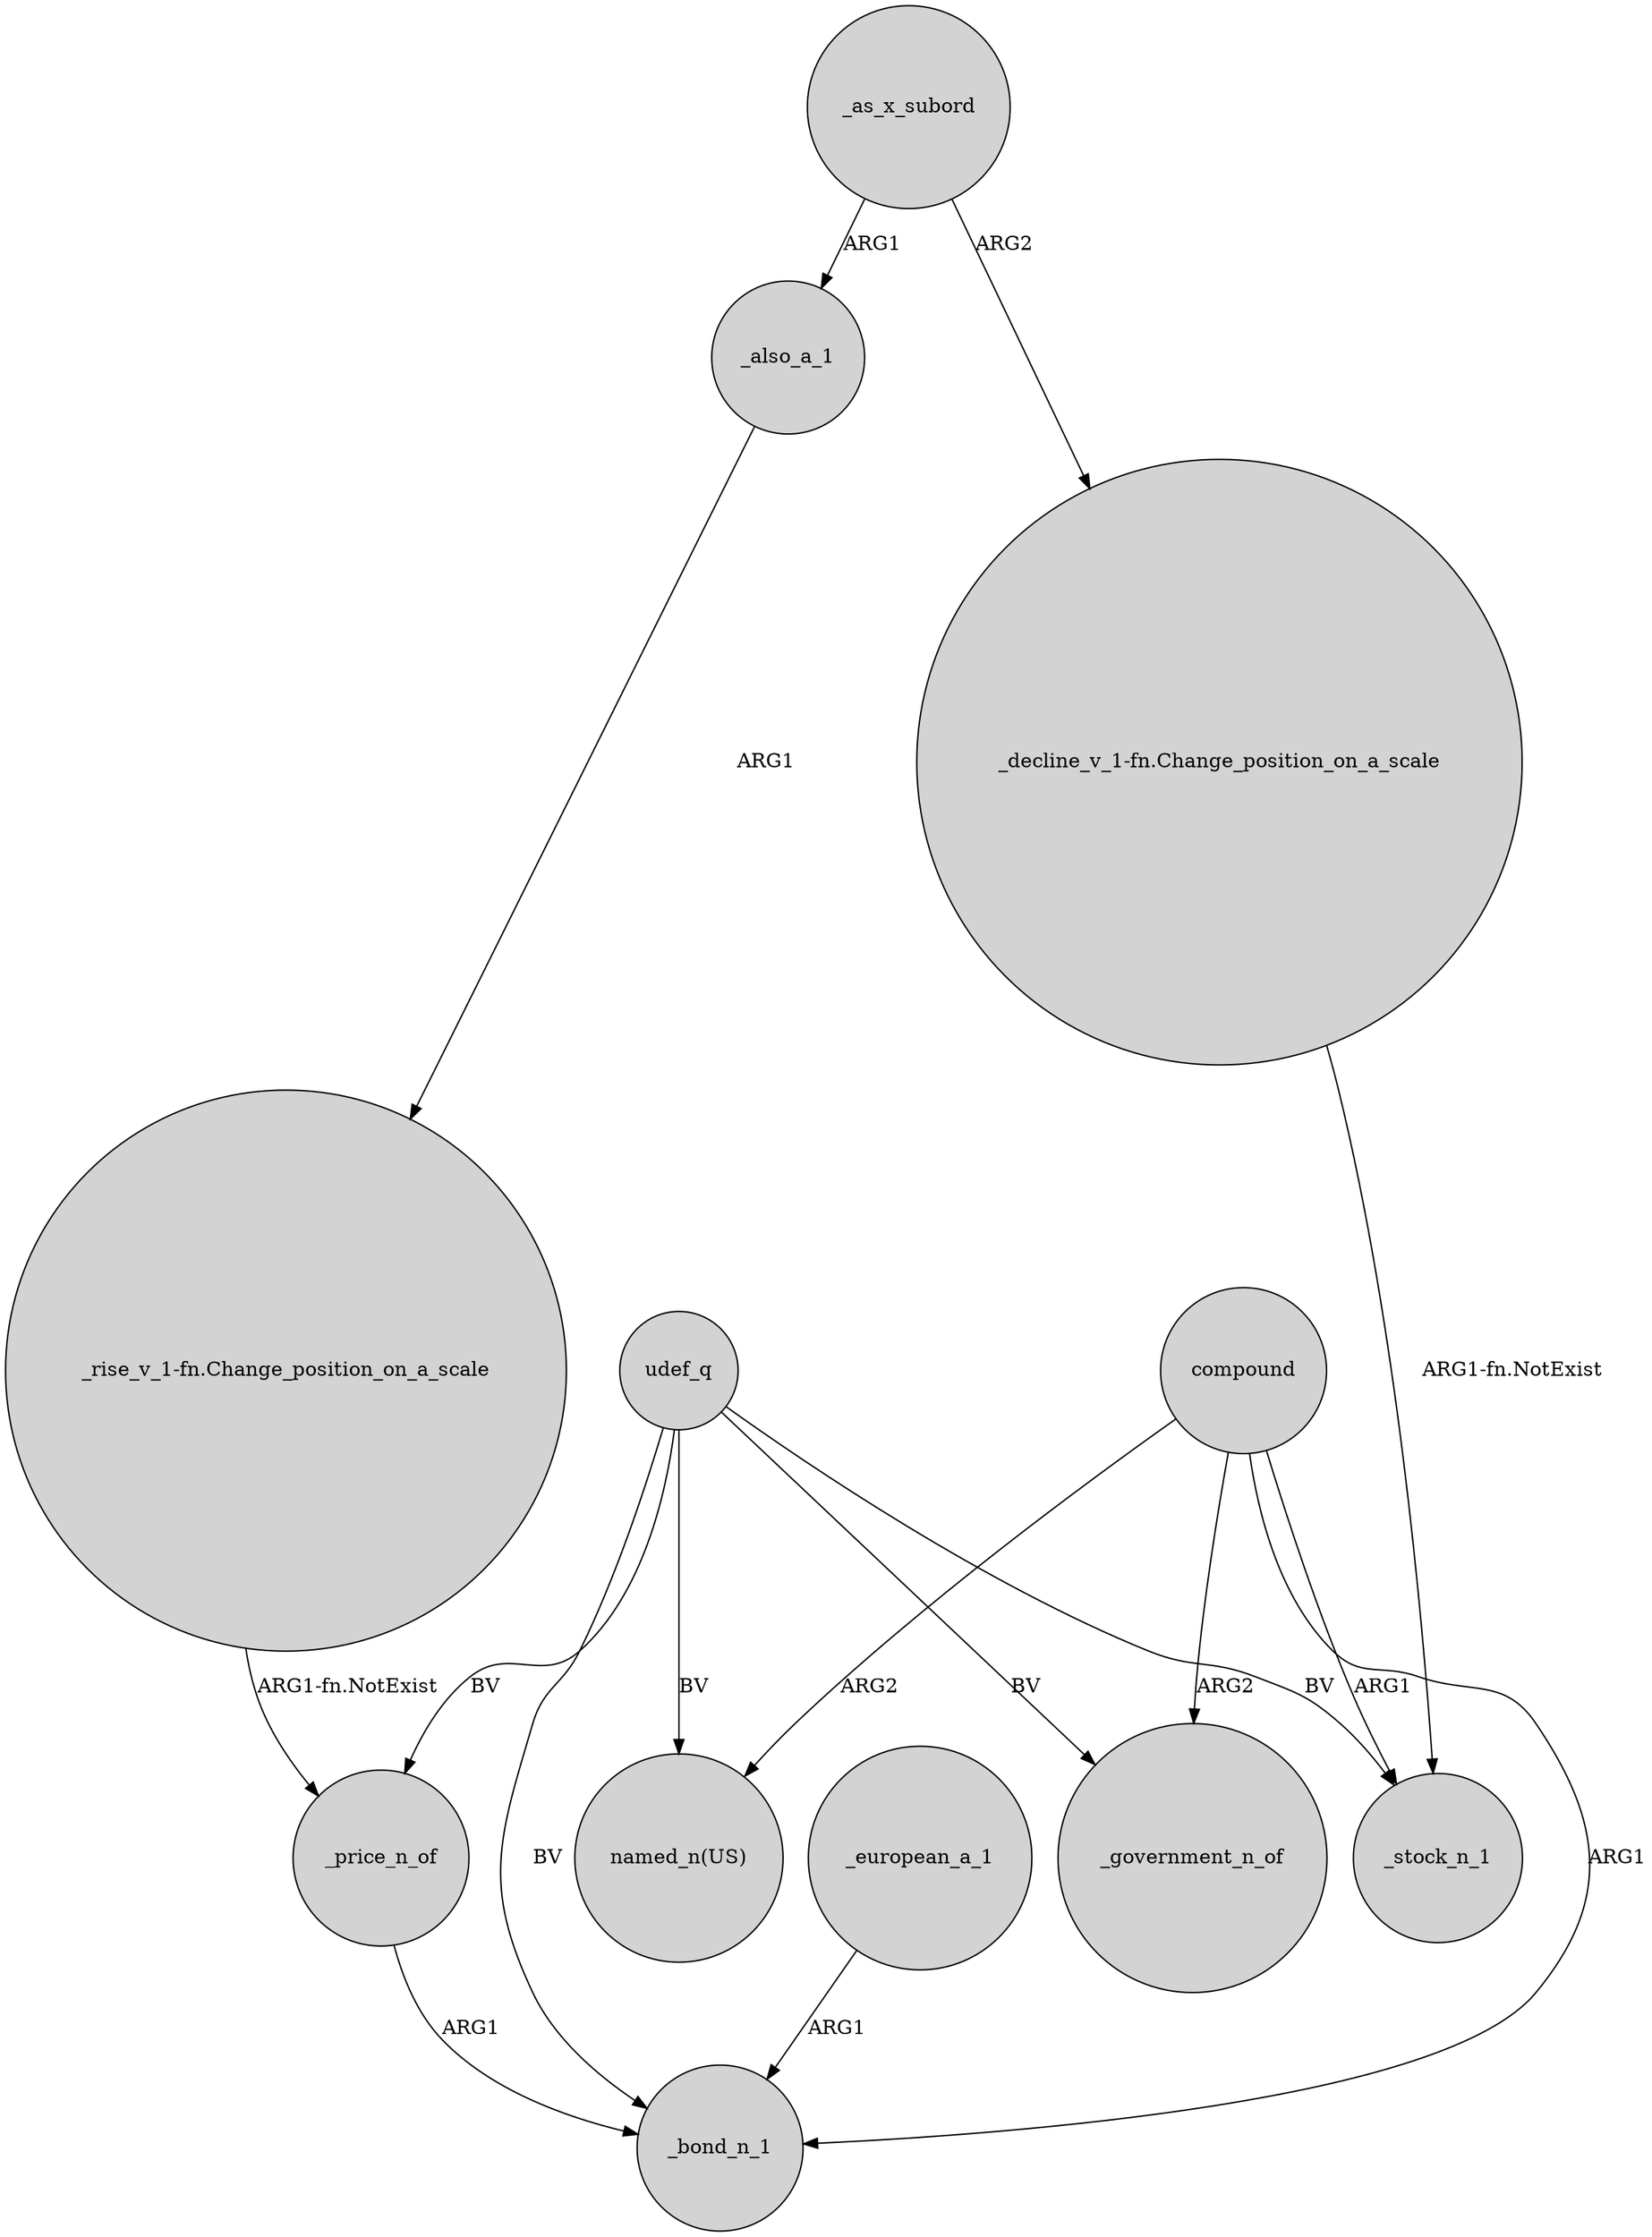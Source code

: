 digraph {
	node [shape=circle style=filled]
	udef_q -> _bond_n_1 [label=BV]
	udef_q -> _stock_n_1 [label=BV]
	compound -> _stock_n_1 [label=ARG1]
	"_decline_v_1-fn.Change_position_on_a_scale" -> _stock_n_1 [label="ARG1-fn.NotExist"]
	udef_q -> "named_n(US)" [label=BV]
	udef_q -> _price_n_of [label=BV]
	_price_n_of -> _bond_n_1 [label=ARG1]
	_european_a_1 -> _bond_n_1 [label=ARG1]
	compound -> _government_n_of [label=ARG2]
	udef_q -> _government_n_of [label=BV]
	compound -> "named_n(US)" [label=ARG2]
	_as_x_subord -> _also_a_1 [label=ARG1]
	_also_a_1 -> "_rise_v_1-fn.Change_position_on_a_scale" [label=ARG1]
	_as_x_subord -> "_decline_v_1-fn.Change_position_on_a_scale" [label=ARG2]
	compound -> _bond_n_1 [label=ARG1]
	"_rise_v_1-fn.Change_position_on_a_scale" -> _price_n_of [label="ARG1-fn.NotExist"]
}
